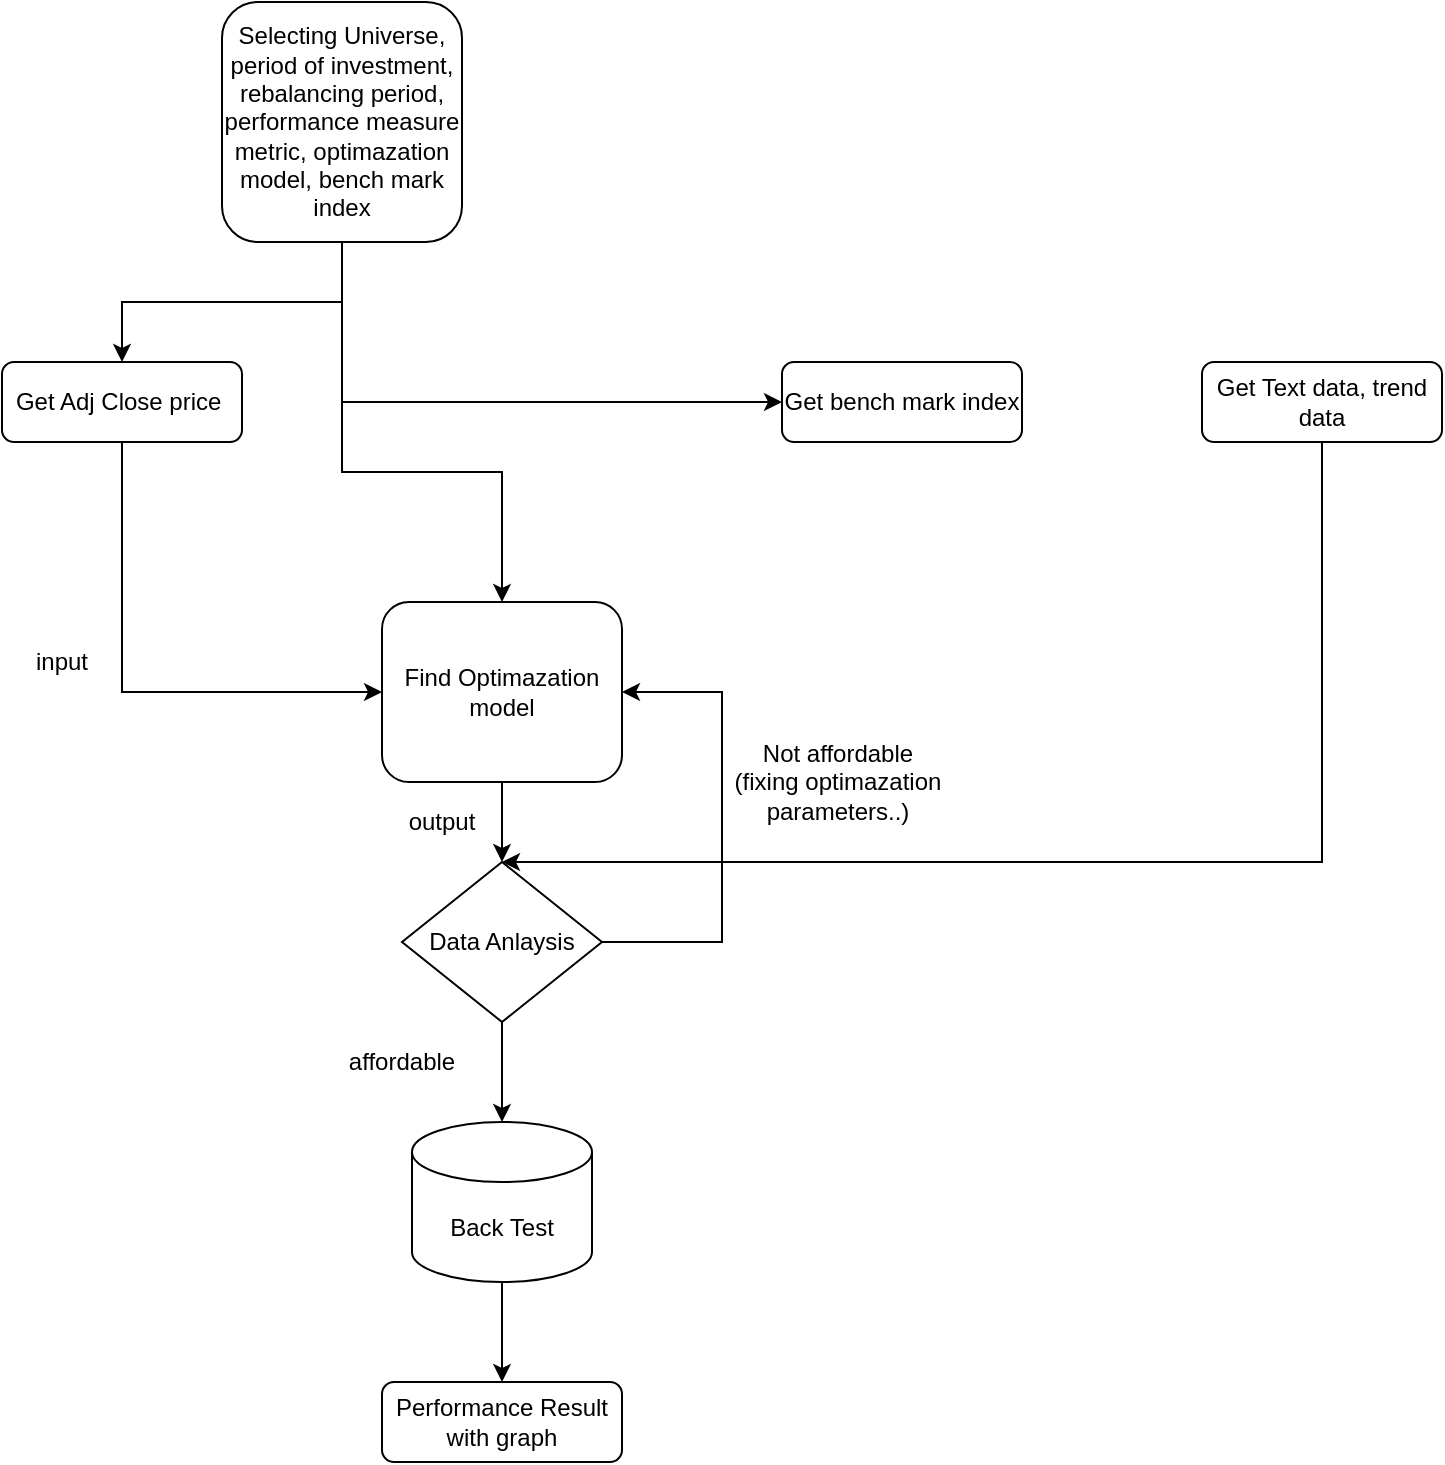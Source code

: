 <mxfile version="13.9.8" type="github">
  <diagram id="C5RBs43oDa-KdzZeNtuy" name="Page-1">
    <mxGraphModel dx="1184" dy="2013" grid="1" gridSize="10" guides="1" tooltips="1" connect="1" arrows="1" fold="1" page="1" pageScale="1" pageWidth="827" pageHeight="1169" math="0" shadow="0">
      <root>
        <mxCell id="WIyWlLk6GJQsqaUBKTNV-0" />
        <mxCell id="WIyWlLk6GJQsqaUBKTNV-1" parent="WIyWlLk6GJQsqaUBKTNV-0" />
        <mxCell id="nnjJ-ldrB2X55N46cI12-5" style="edgeStyle=orthogonalEdgeStyle;rounded=0;orthogonalLoop=1;jettySize=auto;html=1;exitX=0.5;exitY=1;exitDx=0;exitDy=0;entryX=0;entryY=0.5;entryDx=0;entryDy=0;" edge="1" parent="WIyWlLk6GJQsqaUBKTNV-1" source="WIyWlLk6GJQsqaUBKTNV-3" target="nnjJ-ldrB2X55N46cI12-2">
          <mxGeometry relative="1" as="geometry" />
        </mxCell>
        <mxCell id="WIyWlLk6GJQsqaUBKTNV-3" value="Get Adj Close price&amp;nbsp;" style="rounded=1;whiteSpace=wrap;html=1;fontSize=12;glass=0;strokeWidth=1;shadow=0;" parent="WIyWlLk6GJQsqaUBKTNV-1" vertex="1">
          <mxGeometry x="50" y="-70" width="120" height="40" as="geometry" />
        </mxCell>
        <mxCell id="nnjJ-ldrB2X55N46cI12-11" style="edgeStyle=orthogonalEdgeStyle;rounded=0;orthogonalLoop=1;jettySize=auto;html=1;exitX=0.5;exitY=1;exitDx=0;exitDy=0;entryX=0.5;entryY=0;entryDx=0;entryDy=0;" edge="1" parent="WIyWlLk6GJQsqaUBKTNV-1" source="nnjJ-ldrB2X55N46cI12-0" target="nnjJ-ldrB2X55N46cI12-8">
          <mxGeometry relative="1" as="geometry">
            <Array as="points">
              <mxPoint x="710" y="180" />
            </Array>
          </mxGeometry>
        </mxCell>
        <mxCell id="nnjJ-ldrB2X55N46cI12-0" value="Get Text data, trend data" style="rounded=1;whiteSpace=wrap;html=1;fontSize=12;glass=0;strokeWidth=1;shadow=0;" vertex="1" parent="WIyWlLk6GJQsqaUBKTNV-1">
          <mxGeometry x="650" y="-70" width="120" height="40" as="geometry" />
        </mxCell>
        <mxCell id="nnjJ-ldrB2X55N46cI12-3" style="edgeStyle=orthogonalEdgeStyle;rounded=0;orthogonalLoop=1;jettySize=auto;html=1;exitX=0.5;exitY=1;exitDx=0;exitDy=0;entryX=0.5;entryY=0;entryDx=0;entryDy=0;" edge="1" parent="WIyWlLk6GJQsqaUBKTNV-1" source="nnjJ-ldrB2X55N46cI12-1" target="WIyWlLk6GJQsqaUBKTNV-3">
          <mxGeometry relative="1" as="geometry" />
        </mxCell>
        <mxCell id="nnjJ-ldrB2X55N46cI12-4" style="edgeStyle=orthogonalEdgeStyle;rounded=0;orthogonalLoop=1;jettySize=auto;html=1;exitX=0.5;exitY=1;exitDx=0;exitDy=0;entryX=0.5;entryY=0;entryDx=0;entryDy=0;" edge="1" parent="WIyWlLk6GJQsqaUBKTNV-1" source="nnjJ-ldrB2X55N46cI12-1" target="nnjJ-ldrB2X55N46cI12-2">
          <mxGeometry relative="1" as="geometry">
            <Array as="points">
              <mxPoint x="220" y="-15" />
              <mxPoint x="300" y="-15" />
            </Array>
          </mxGeometry>
        </mxCell>
        <mxCell id="nnjJ-ldrB2X55N46cI12-14" style="edgeStyle=orthogonalEdgeStyle;rounded=0;orthogonalLoop=1;jettySize=auto;html=1;exitX=0.5;exitY=1;exitDx=0;exitDy=0;entryX=0;entryY=0.5;entryDx=0;entryDy=0;" edge="1" parent="WIyWlLk6GJQsqaUBKTNV-1" source="nnjJ-ldrB2X55N46cI12-1" target="nnjJ-ldrB2X55N46cI12-12">
          <mxGeometry relative="1" as="geometry" />
        </mxCell>
        <mxCell id="nnjJ-ldrB2X55N46cI12-1" value="Selecting Universe, period of investment, rebalancing period, performance measure metric, optimazation model, bench mark index" style="rounded=1;whiteSpace=wrap;html=1;fontSize=12;glass=0;strokeWidth=1;shadow=0;" vertex="1" parent="WIyWlLk6GJQsqaUBKTNV-1">
          <mxGeometry x="160" y="-250" width="120" height="120" as="geometry" />
        </mxCell>
        <mxCell id="nnjJ-ldrB2X55N46cI12-9" style="edgeStyle=orthogonalEdgeStyle;rounded=0;orthogonalLoop=1;jettySize=auto;html=1;exitX=0.5;exitY=1;exitDx=0;exitDy=0;entryX=0.5;entryY=0;entryDx=0;entryDy=0;" edge="1" parent="WIyWlLk6GJQsqaUBKTNV-1" source="nnjJ-ldrB2X55N46cI12-2" target="nnjJ-ldrB2X55N46cI12-8">
          <mxGeometry relative="1" as="geometry" />
        </mxCell>
        <mxCell id="nnjJ-ldrB2X55N46cI12-2" value="Find Optimazation model" style="rounded=1;whiteSpace=wrap;html=1;fontSize=12;glass=0;strokeWidth=1;shadow=0;" vertex="1" parent="WIyWlLk6GJQsqaUBKTNV-1">
          <mxGeometry x="240" y="50" width="120" height="90" as="geometry" />
        </mxCell>
        <mxCell id="nnjJ-ldrB2X55N46cI12-6" value="affordable" style="text;html=1;strokeColor=none;fillColor=none;align=center;verticalAlign=middle;whiteSpace=wrap;rounded=0;" vertex="1" parent="WIyWlLk6GJQsqaUBKTNV-1">
          <mxGeometry x="230" y="270" width="40" height="20" as="geometry" />
        </mxCell>
        <mxCell id="nnjJ-ldrB2X55N46cI12-16" style="edgeStyle=orthogonalEdgeStyle;rounded=0;orthogonalLoop=1;jettySize=auto;html=1;exitX=0.5;exitY=1;exitDx=0;exitDy=0;entryX=0.5;entryY=0;entryDx=0;entryDy=0;entryPerimeter=0;" edge="1" parent="WIyWlLk6GJQsqaUBKTNV-1" source="nnjJ-ldrB2X55N46cI12-8" target="nnjJ-ldrB2X55N46cI12-15">
          <mxGeometry relative="1" as="geometry" />
        </mxCell>
        <mxCell id="nnjJ-ldrB2X55N46cI12-18" style="edgeStyle=orthogonalEdgeStyle;rounded=0;orthogonalLoop=1;jettySize=auto;html=1;exitX=1;exitY=0.5;exitDx=0;exitDy=0;entryX=1;entryY=0.5;entryDx=0;entryDy=0;" edge="1" parent="WIyWlLk6GJQsqaUBKTNV-1" source="nnjJ-ldrB2X55N46cI12-8" target="nnjJ-ldrB2X55N46cI12-2">
          <mxGeometry relative="1" as="geometry">
            <Array as="points">
              <mxPoint x="410" y="220" />
              <mxPoint x="410" y="95" />
            </Array>
          </mxGeometry>
        </mxCell>
        <mxCell id="nnjJ-ldrB2X55N46cI12-8" value="Data Anlaysis" style="rhombus;whiteSpace=wrap;html=1;" vertex="1" parent="WIyWlLk6GJQsqaUBKTNV-1">
          <mxGeometry x="250" y="180" width="100" height="80" as="geometry" />
        </mxCell>
        <mxCell id="nnjJ-ldrB2X55N46cI12-10" value="output" style="text;html=1;strokeColor=none;fillColor=none;align=center;verticalAlign=middle;whiteSpace=wrap;rounded=0;" vertex="1" parent="WIyWlLk6GJQsqaUBKTNV-1">
          <mxGeometry x="250" y="150" width="40" height="20" as="geometry" />
        </mxCell>
        <mxCell id="nnjJ-ldrB2X55N46cI12-12" value="Get bench mark index" style="rounded=1;whiteSpace=wrap;html=1;fontSize=12;glass=0;strokeWidth=1;shadow=0;" vertex="1" parent="WIyWlLk6GJQsqaUBKTNV-1">
          <mxGeometry x="440" y="-70" width="120" height="40" as="geometry" />
        </mxCell>
        <mxCell id="nnjJ-ldrB2X55N46cI12-21" style="edgeStyle=orthogonalEdgeStyle;rounded=0;orthogonalLoop=1;jettySize=auto;html=1;exitX=0.5;exitY=1;exitDx=0;exitDy=0;exitPerimeter=0;entryX=0.5;entryY=0;entryDx=0;entryDy=0;" edge="1" parent="WIyWlLk6GJQsqaUBKTNV-1" source="nnjJ-ldrB2X55N46cI12-15" target="nnjJ-ldrB2X55N46cI12-20">
          <mxGeometry relative="1" as="geometry" />
        </mxCell>
        <mxCell id="nnjJ-ldrB2X55N46cI12-15" value="Back Test" style="shape=cylinder3;whiteSpace=wrap;html=1;boundedLbl=1;backgroundOutline=1;size=15;" vertex="1" parent="WIyWlLk6GJQsqaUBKTNV-1">
          <mxGeometry x="255" y="310" width="90" height="80" as="geometry" />
        </mxCell>
        <mxCell id="nnjJ-ldrB2X55N46cI12-17" value="input" style="text;html=1;strokeColor=none;fillColor=none;align=center;verticalAlign=middle;whiteSpace=wrap;rounded=0;" vertex="1" parent="WIyWlLk6GJQsqaUBKTNV-1">
          <mxGeometry x="60" y="70" width="40" height="20" as="geometry" />
        </mxCell>
        <mxCell id="nnjJ-ldrB2X55N46cI12-19" value="Not affordable&lt;br&gt;(fixing optimazation parameters..)" style="text;html=1;strokeColor=none;fillColor=none;align=center;verticalAlign=middle;whiteSpace=wrap;rounded=0;" vertex="1" parent="WIyWlLk6GJQsqaUBKTNV-1">
          <mxGeometry x="380" y="130" width="176" height="20" as="geometry" />
        </mxCell>
        <mxCell id="nnjJ-ldrB2X55N46cI12-20" value="Performance Result&lt;br&gt;with graph" style="rounded=1;whiteSpace=wrap;html=1;" vertex="1" parent="WIyWlLk6GJQsqaUBKTNV-1">
          <mxGeometry x="240" y="440" width="120" height="40" as="geometry" />
        </mxCell>
      </root>
    </mxGraphModel>
  </diagram>
</mxfile>
